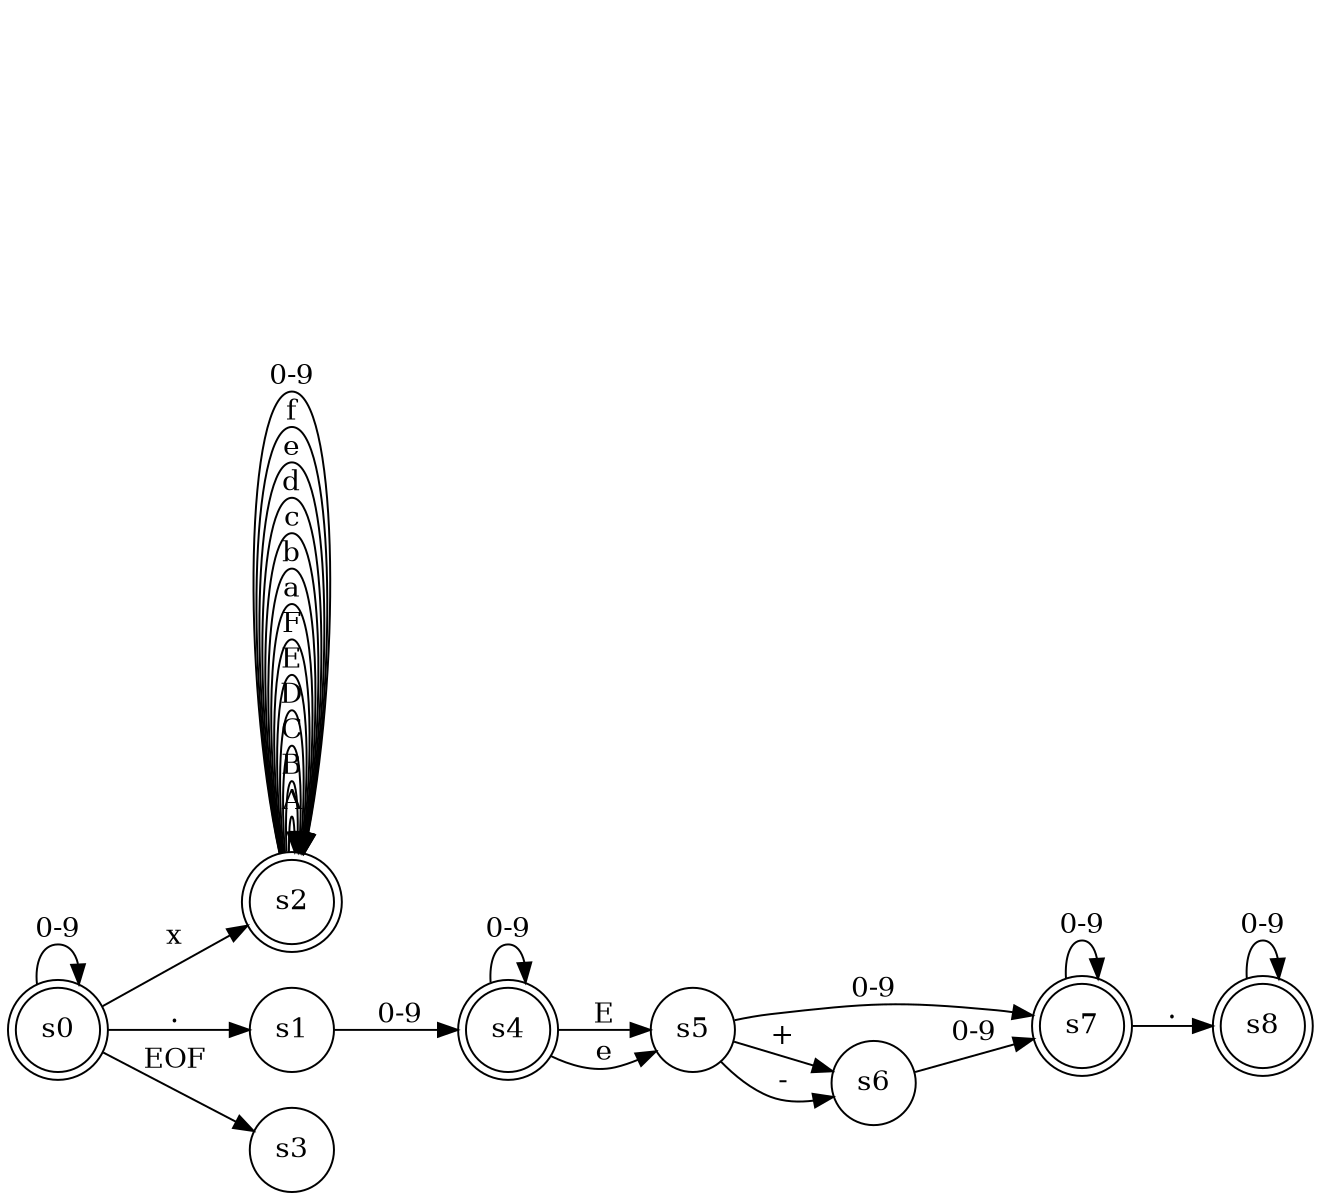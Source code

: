 digraph finite_state_machine {
	rankdir=LR;
	size="18,8"
	node [shape = doublecircle]; s0 s2 s4 s7 s8;
	node [shape = circle];
	s0 -> s1 [ label = "." ];
	s0 -> s2 [ label = "x" ];
	s0 -> s0 [ label = "0-9" ];
	s0 -> s3 [ label = "EOF" ];
	s1 -> s4 [ label = "0-9" ];
	s2 -> s2 [ label = "A" ];
	s2 -> s2 [ label = "B" ];
	s2 -> s2 [ label = "C" ];
	s2 -> s2 [ label = "D" ];
	s2 -> s2 [ label = "E" ];
	s2 -> s2 [ label = "F" ];
	s2 -> s2 [ label = "a" ];
	s2 -> s2 [ label = "b" ];
	s2 -> s2 [ label = "c" ];
	s2 -> s2 [ label = "d" ];
	s2 -> s2 [ label = "e" ];
	s2 -> s2 [ label = "f" ];
	s2 -> s2 [ label = "0-9" ];
	s4 -> s5 [ label = "E" ];
	s4 -> s5 [ label = "e" ];
	s4 -> s4 [ label = "0-9" ];
	s5 -> s6 [ label = "+" ];
	s5 -> s6 [ label = "-" ];
	s5 -> s7 [ label = "0-9" ];
	s6 -> s7 [ label = "0-9" ];
	s7 -> s8 [ label = "." ];
	s7 -> s7 [ label = "0-9" ];
	s8 -> s8 [ label = "0-9" ];
}
